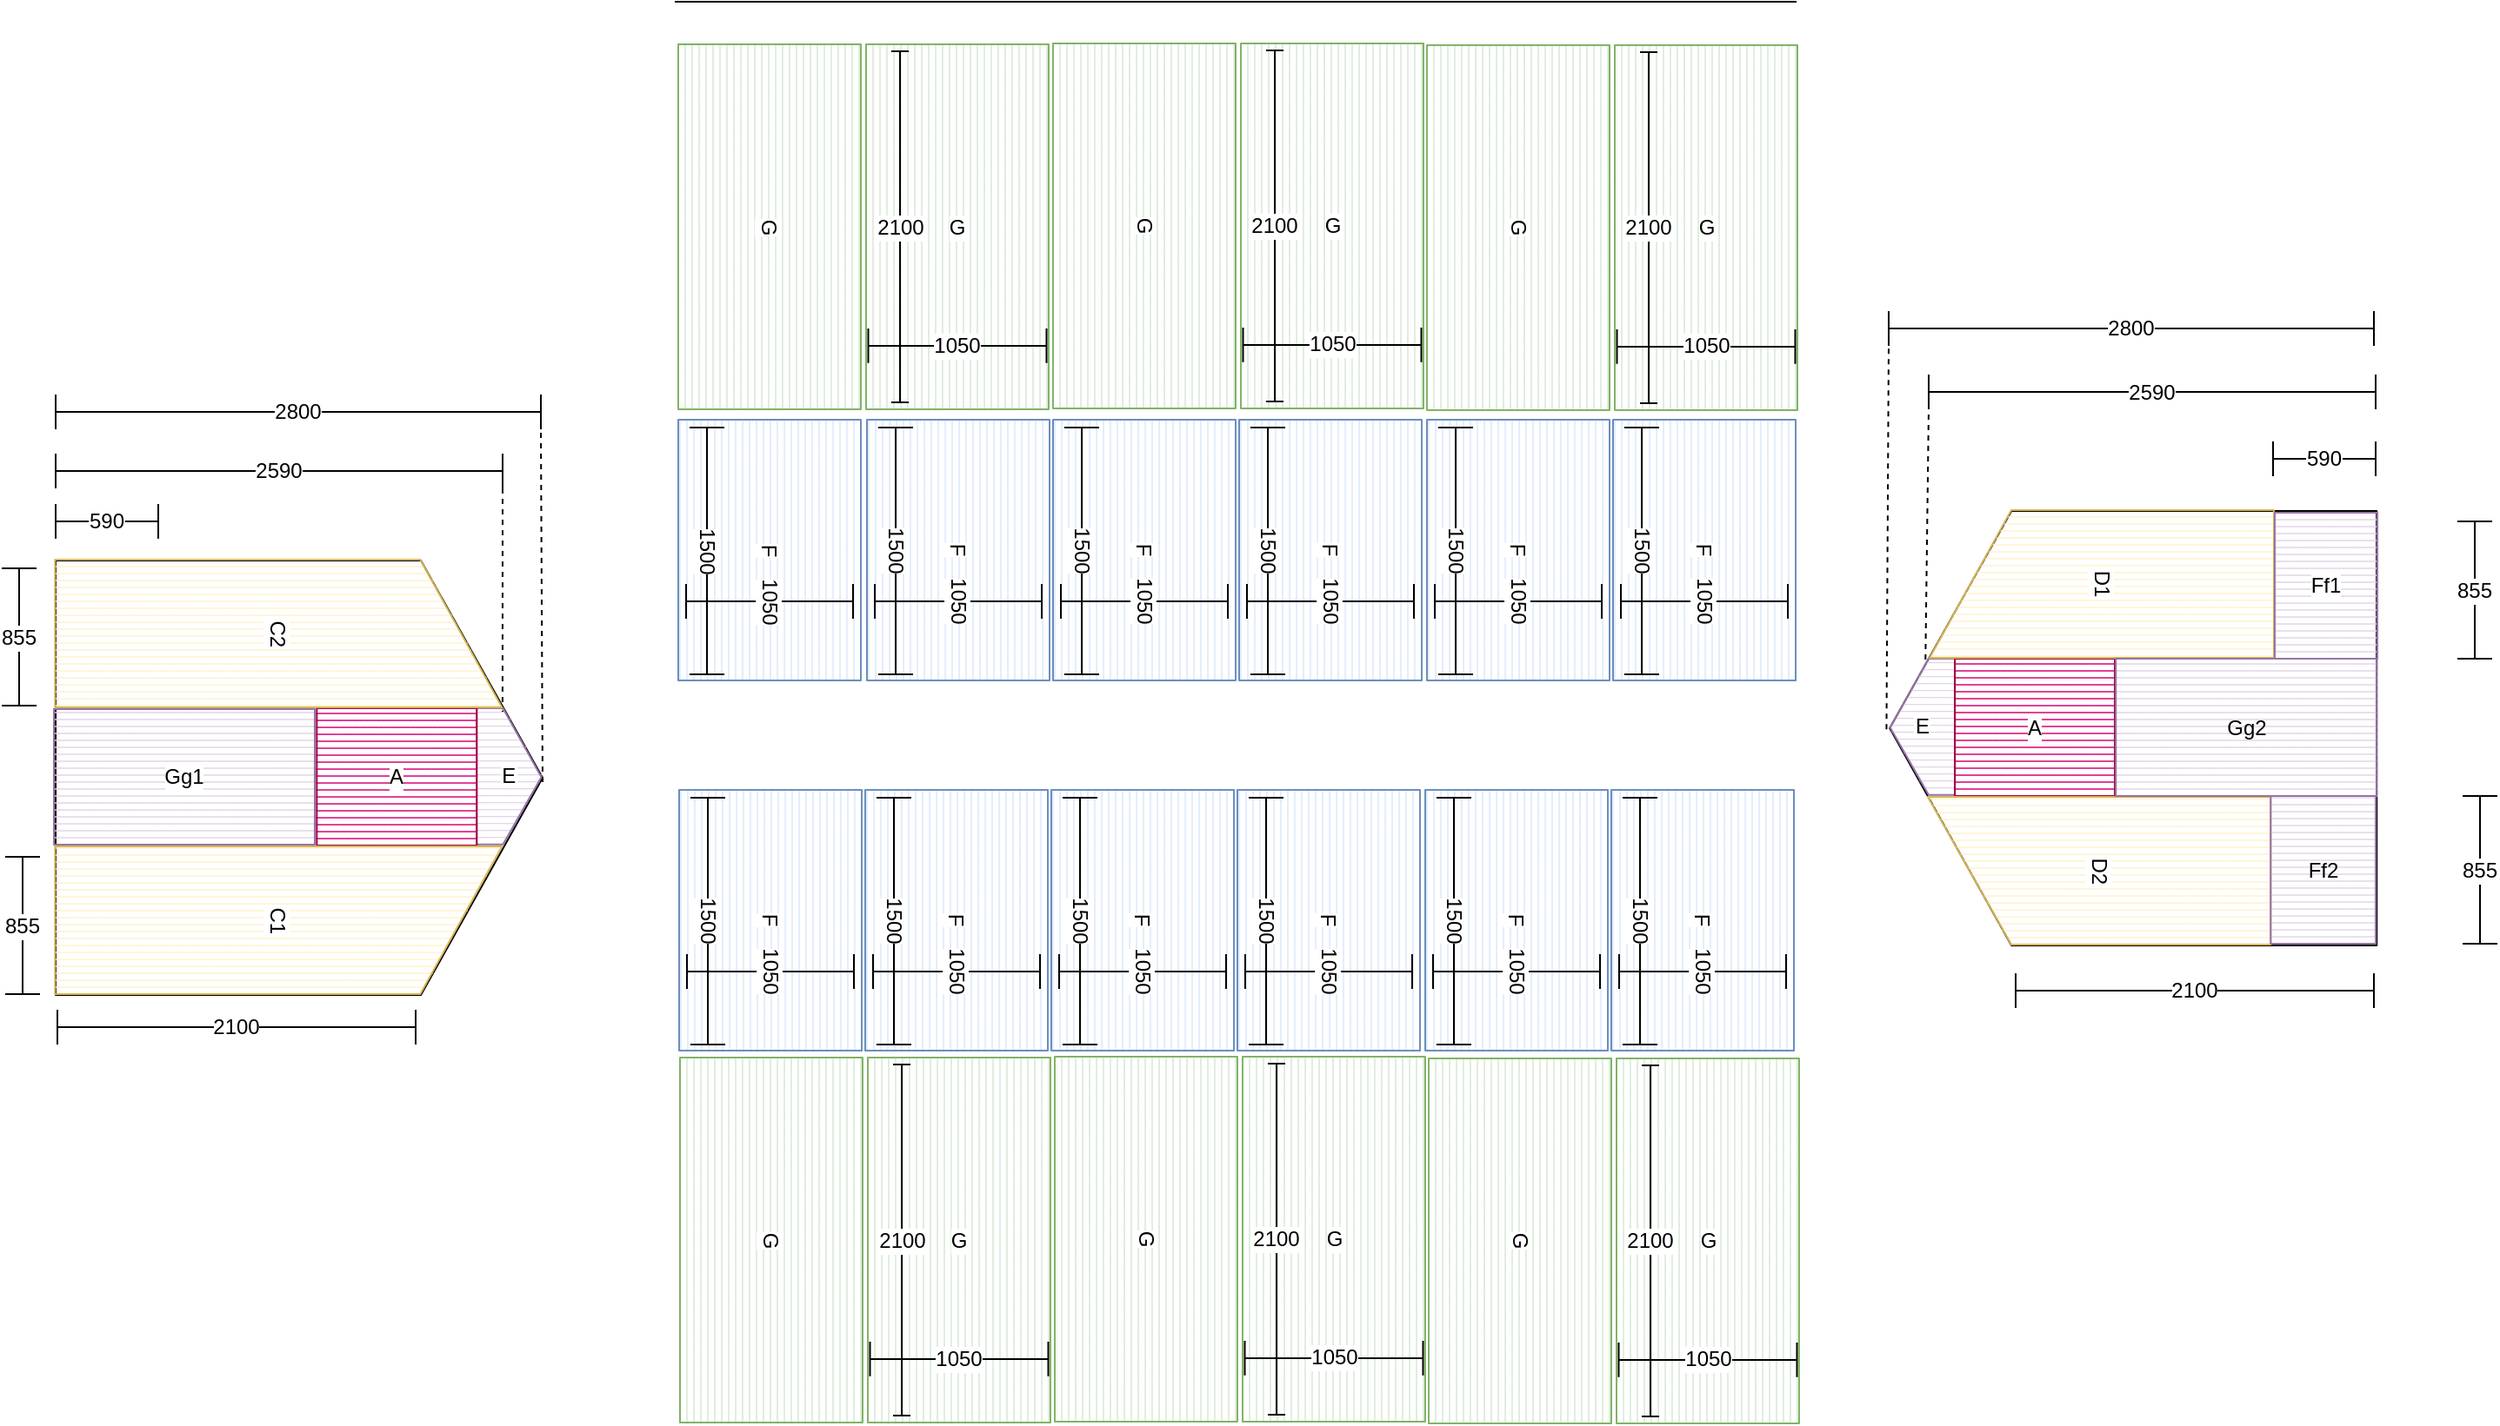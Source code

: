 <mxfile compressed="true" version="16.1.2" type="device" pages="2"><diagram id="A6nVWjoTpbSbqd3Qb7Ku" name="Раскладка"><mxGraphModel dx="2031" dy="1293" grid="1" gridSize="1" guides="1" tooltips="1" connect="1" arrows="1" fold="1" page="1" pageScale="1" pageWidth="1654" pageHeight="1169" math="0" shadow="0"><root><mxCell id="0"/><mxCell id="1" parent="0"/><mxCell id="7CXAvSpQrR08SgX2OZl7-6" value="" style="endArrow=none;html=1;rounded=0;labelBackgroundColor=default;" parent="1" edge="1"><mxGeometry width="50" height="50" relative="1" as="geometry"><mxPoint x="478" y="96" as="sourcePoint"/><mxPoint x="1123" y="96" as="targetPoint"/></mxGeometry></mxCell><mxCell id="9vQRB-Bwnsvri7iYE1vh-1" value="2800" style="shape=crossbar;whiteSpace=wrap;html=1;rounded=1;labelBackgroundColor=default;" parent="1" vertex="1"><mxGeometry x="122" y="322" width="279" height="20" as="geometry"/></mxCell><mxCell id="feKiykSFqSc97LR-Q6yt-1" value="" style="group;rotation=90;labelBackgroundColor=default;" connectable="0" vertex="1" parent="1"><mxGeometry x="457.5" y="359" width="150" height="105" as="geometry"/></mxCell><mxCell id="feKiykSFqSc97LR-Q6yt-2" value="F" style="rounded=0;whiteSpace=wrap;html=1;fillColor=#dae8fc;strokeColor=#6c8ebf;direction=south;sketch=1;jiggle=0;hachureAngle=0;rotation=90;labelBackgroundColor=default;" vertex="1" parent="feKiykSFqSc97LR-Q6yt-1"><mxGeometry width="150" height="105" as="geometry"/></mxCell><mxCell id="feKiykSFqSc97LR-Q6yt-3" value="1050" style="shape=crossbar;whiteSpace=wrap;html=1;rounded=1;direction=south;rotation=90;labelBackgroundColor=default;" vertex="1" parent="feKiykSFqSc97LR-Q6yt-1"><mxGeometry x="65" y="34" width="20" height="96" as="geometry"/></mxCell><mxCell id="feKiykSFqSc97LR-Q6yt-4" value="1500" style="shape=crossbar;whiteSpace=wrap;html=1;rounded=1;direction=west;rotation=90;labelBackgroundColor=default;" vertex="1" parent="feKiykSFqSc97LR-Q6yt-1"><mxGeometry x="-32" y="43" width="142" height="20" as="geometry"/></mxCell><mxCell id="feKiykSFqSc97LR-Q6yt-5" value="" style="group;rotation=90;labelBackgroundColor=default;" connectable="0" vertex="1" parent="1"><mxGeometry x="566" y="359" width="150" height="105" as="geometry"/></mxCell><mxCell id="feKiykSFqSc97LR-Q6yt-6" value="F" style="rounded=0;whiteSpace=wrap;html=1;fillColor=#dae8fc;strokeColor=#6c8ebf;direction=south;sketch=1;jiggle=0;hachureAngle=0;rotation=90;labelBackgroundColor=default;" vertex="1" parent="feKiykSFqSc97LR-Q6yt-5"><mxGeometry width="150" height="105" as="geometry"/></mxCell><mxCell id="feKiykSFqSc97LR-Q6yt-7" value="1050" style="shape=crossbar;whiteSpace=wrap;html=1;rounded=1;direction=south;rotation=90;labelBackgroundColor=default;" vertex="1" parent="feKiykSFqSc97LR-Q6yt-5"><mxGeometry x="65" y="34" width="20" height="96" as="geometry"/></mxCell><mxCell id="feKiykSFqSc97LR-Q6yt-8" value="1500" style="shape=crossbar;whiteSpace=wrap;html=1;rounded=1;direction=west;rotation=90;labelBackgroundColor=default;" vertex="1" parent="feKiykSFqSc97LR-Q6yt-5"><mxGeometry x="-32" y="43" width="142" height="20" as="geometry"/></mxCell><mxCell id="feKiykSFqSc97LR-Q6yt-9" value="" style="group;rotation=90;labelBackgroundColor=default;" connectable="0" vertex="1" parent="1"><mxGeometry x="673" y="359" width="150" height="105" as="geometry"/></mxCell><mxCell id="feKiykSFqSc97LR-Q6yt-10" value="F" style="rounded=0;whiteSpace=wrap;html=1;fillColor=#dae8fc;strokeColor=#6c8ebf;direction=south;sketch=1;jiggle=0;hachureAngle=0;rotation=90;labelBackgroundColor=default;" vertex="1" parent="feKiykSFqSc97LR-Q6yt-9"><mxGeometry width="150" height="105" as="geometry"/></mxCell><mxCell id="feKiykSFqSc97LR-Q6yt-11" value="1050" style="shape=crossbar;whiteSpace=wrap;html=1;rounded=1;direction=south;rotation=90;labelBackgroundColor=default;" vertex="1" parent="feKiykSFqSc97LR-Q6yt-9"><mxGeometry x="65" y="34" width="20" height="96" as="geometry"/></mxCell><mxCell id="feKiykSFqSc97LR-Q6yt-12" value="1500" style="shape=crossbar;whiteSpace=wrap;html=1;rounded=1;direction=west;rotation=90;labelBackgroundColor=default;" vertex="1" parent="feKiykSFqSc97LR-Q6yt-9"><mxGeometry x="-32" y="43" width="142" height="20" as="geometry"/></mxCell><mxCell id="feKiykSFqSc97LR-Q6yt-13" value="" style="group;rotation=90;labelBackgroundColor=default;" connectable="0" vertex="1" parent="1"><mxGeometry x="780" y="359" width="150" height="105" as="geometry"/></mxCell><mxCell id="feKiykSFqSc97LR-Q6yt-14" value="F" style="rounded=0;whiteSpace=wrap;html=1;fillColor=#dae8fc;strokeColor=#6c8ebf;direction=south;sketch=1;jiggle=0;hachureAngle=0;rotation=90;labelBackgroundColor=default;" vertex="1" parent="feKiykSFqSc97LR-Q6yt-13"><mxGeometry width="150" height="105" as="geometry"/></mxCell><mxCell id="feKiykSFqSc97LR-Q6yt-15" value="1050" style="shape=crossbar;whiteSpace=wrap;html=1;rounded=1;direction=south;rotation=90;labelBackgroundColor=default;" vertex="1" parent="feKiykSFqSc97LR-Q6yt-13"><mxGeometry x="65" y="34" width="20" height="96" as="geometry"/></mxCell><mxCell id="feKiykSFqSc97LR-Q6yt-16" value="1500" style="shape=crossbar;whiteSpace=wrap;html=1;rounded=1;direction=west;rotation=90;labelBackgroundColor=default;" vertex="1" parent="feKiykSFqSc97LR-Q6yt-13"><mxGeometry x="-32" y="43" width="142" height="20" as="geometry"/></mxCell><mxCell id="feKiykSFqSc97LR-Q6yt-17" value="" style="group;rotation=90;labelBackgroundColor=default;" connectable="0" vertex="1" parent="1"><mxGeometry x="888" y="359" width="150" height="105" as="geometry"/></mxCell><mxCell id="feKiykSFqSc97LR-Q6yt-18" value="F" style="rounded=0;whiteSpace=wrap;html=1;fillColor=#dae8fc;strokeColor=#6c8ebf;direction=south;sketch=1;jiggle=0;hachureAngle=0;rotation=90;labelBackgroundColor=default;" vertex="1" parent="feKiykSFqSc97LR-Q6yt-17"><mxGeometry width="150" height="105" as="geometry"/></mxCell><mxCell id="feKiykSFqSc97LR-Q6yt-19" value="1050" style="shape=crossbar;whiteSpace=wrap;html=1;rounded=1;direction=south;rotation=90;labelBackgroundColor=default;" vertex="1" parent="feKiykSFqSc97LR-Q6yt-17"><mxGeometry x="65" y="34" width="20" height="96" as="geometry"/></mxCell><mxCell id="feKiykSFqSc97LR-Q6yt-20" value="1500" style="shape=crossbar;whiteSpace=wrap;html=1;rounded=1;direction=west;rotation=90;labelBackgroundColor=default;" vertex="1" parent="feKiykSFqSc97LR-Q6yt-17"><mxGeometry x="-32" y="43" width="142" height="20" as="geometry"/></mxCell><mxCell id="feKiykSFqSc97LR-Q6yt-21" value="" style="group;rotation=90;labelBackgroundColor=default;" connectable="0" vertex="1" parent="1"><mxGeometry x="995" y="359" width="150" height="105" as="geometry"/></mxCell><mxCell id="feKiykSFqSc97LR-Q6yt-22" value="F" style="rounded=0;whiteSpace=wrap;html=1;fillColor=#dae8fc;strokeColor=#6c8ebf;direction=south;sketch=1;jiggle=0;hachureAngle=0;rotation=90;labelBackgroundColor=default;" vertex="1" parent="feKiykSFqSc97LR-Q6yt-21"><mxGeometry width="150" height="105" as="geometry"/></mxCell><mxCell id="feKiykSFqSc97LR-Q6yt-23" value="1050" style="shape=crossbar;whiteSpace=wrap;html=1;rounded=1;direction=south;rotation=90;labelBackgroundColor=default;" vertex="1" parent="feKiykSFqSc97LR-Q6yt-21"><mxGeometry x="65" y="34" width="20" height="96" as="geometry"/></mxCell><mxCell id="feKiykSFqSc97LR-Q6yt-24" value="1500" style="shape=crossbar;whiteSpace=wrap;html=1;rounded=1;direction=west;rotation=90;labelBackgroundColor=default;" vertex="1" parent="feKiykSFqSc97LR-Q6yt-21"><mxGeometry x="-32" y="43" width="142" height="20" as="geometry"/></mxCell><mxCell id="feKiykSFqSc97LR-Q6yt-25" value="" style="group;rotation=90;labelBackgroundColor=default;" connectable="0" vertex="1" parent="1"><mxGeometry x="458" y="572" width="150" height="105" as="geometry"/></mxCell><mxCell id="feKiykSFqSc97LR-Q6yt-26" value="F" style="rounded=0;whiteSpace=wrap;html=1;fillColor=#dae8fc;strokeColor=#6c8ebf;direction=south;sketch=1;jiggle=0;hachureAngle=0;rotation=90;labelBackgroundColor=default;" vertex="1" parent="feKiykSFqSc97LR-Q6yt-25"><mxGeometry width="150" height="105" as="geometry"/></mxCell><mxCell id="feKiykSFqSc97LR-Q6yt-27" value="1050" style="shape=crossbar;whiteSpace=wrap;html=1;rounded=1;direction=south;rotation=90;labelBackgroundColor=default;" vertex="1" parent="feKiykSFqSc97LR-Q6yt-25"><mxGeometry x="65" y="34" width="20" height="96" as="geometry"/></mxCell><mxCell id="feKiykSFqSc97LR-Q6yt-28" value="1500" style="shape=crossbar;whiteSpace=wrap;html=1;rounded=1;direction=west;rotation=90;labelBackgroundColor=default;" vertex="1" parent="feKiykSFqSc97LR-Q6yt-25"><mxGeometry x="-32" y="43" width="142" height="20" as="geometry"/></mxCell><mxCell id="feKiykSFqSc97LR-Q6yt-29" value="" style="group;rotation=90;labelBackgroundColor=default;" connectable="0" vertex="1" parent="1"><mxGeometry x="565" y="572" width="150" height="105" as="geometry"/></mxCell><mxCell id="feKiykSFqSc97LR-Q6yt-30" value="F" style="rounded=0;whiteSpace=wrap;html=1;fillColor=#dae8fc;strokeColor=#6c8ebf;direction=south;sketch=1;jiggle=0;hachureAngle=0;rotation=90;labelBackgroundColor=default;" vertex="1" parent="feKiykSFqSc97LR-Q6yt-29"><mxGeometry width="150" height="105" as="geometry"/></mxCell><mxCell id="feKiykSFqSc97LR-Q6yt-31" value="1050" style="shape=crossbar;whiteSpace=wrap;html=1;rounded=1;direction=south;rotation=90;labelBackgroundColor=default;" vertex="1" parent="feKiykSFqSc97LR-Q6yt-29"><mxGeometry x="65" y="34" width="20" height="96" as="geometry"/></mxCell><mxCell id="feKiykSFqSc97LR-Q6yt-32" value="1500" style="shape=crossbar;whiteSpace=wrap;html=1;rounded=1;direction=west;rotation=90;labelBackgroundColor=default;" vertex="1" parent="feKiykSFqSc97LR-Q6yt-29"><mxGeometry x="-32" y="43" width="142" height="20" as="geometry"/></mxCell><mxCell id="feKiykSFqSc97LR-Q6yt-33" value="" style="group;rotation=90;labelBackgroundColor=default;" connectable="0" vertex="1" parent="1"><mxGeometry x="672" y="572" width="150" height="105" as="geometry"/></mxCell><mxCell id="feKiykSFqSc97LR-Q6yt-34" value="F" style="rounded=0;whiteSpace=wrap;html=1;fillColor=#dae8fc;strokeColor=#6c8ebf;direction=south;sketch=1;jiggle=0;hachureAngle=0;rotation=90;labelBackgroundColor=default;" vertex="1" parent="feKiykSFqSc97LR-Q6yt-33"><mxGeometry width="150" height="105" as="geometry"/></mxCell><mxCell id="feKiykSFqSc97LR-Q6yt-35" value="1050" style="shape=crossbar;whiteSpace=wrap;html=1;rounded=1;direction=south;rotation=90;labelBackgroundColor=default;" vertex="1" parent="feKiykSFqSc97LR-Q6yt-33"><mxGeometry x="65" y="34" width="20" height="96" as="geometry"/></mxCell><mxCell id="feKiykSFqSc97LR-Q6yt-36" value="1500" style="shape=crossbar;whiteSpace=wrap;html=1;rounded=1;direction=west;rotation=90;labelBackgroundColor=default;" vertex="1" parent="feKiykSFqSc97LR-Q6yt-33"><mxGeometry x="-32" y="43" width="142" height="20" as="geometry"/></mxCell><mxCell id="feKiykSFqSc97LR-Q6yt-37" value="" style="group;rotation=90;labelBackgroundColor=default;" connectable="0" vertex="1" parent="1"><mxGeometry x="779" y="572" width="150" height="105" as="geometry"/></mxCell><mxCell id="feKiykSFqSc97LR-Q6yt-38" value="F" style="rounded=0;whiteSpace=wrap;html=1;fillColor=#dae8fc;strokeColor=#6c8ebf;direction=south;sketch=1;jiggle=0;hachureAngle=0;rotation=90;labelBackgroundColor=default;" vertex="1" parent="feKiykSFqSc97LR-Q6yt-37"><mxGeometry width="150" height="105" as="geometry"/></mxCell><mxCell id="feKiykSFqSc97LR-Q6yt-39" value="1050" style="shape=crossbar;whiteSpace=wrap;html=1;rounded=1;direction=south;rotation=90;labelBackgroundColor=default;" vertex="1" parent="feKiykSFqSc97LR-Q6yt-37"><mxGeometry x="65" y="34" width="20" height="96" as="geometry"/></mxCell><mxCell id="feKiykSFqSc97LR-Q6yt-40" value="1500" style="shape=crossbar;whiteSpace=wrap;html=1;rounded=1;direction=west;rotation=90;labelBackgroundColor=default;" vertex="1" parent="feKiykSFqSc97LR-Q6yt-37"><mxGeometry x="-32" y="43" width="142" height="20" as="geometry"/></mxCell><mxCell id="feKiykSFqSc97LR-Q6yt-41" value="" style="group;rotation=90;labelBackgroundColor=default;" connectable="0" vertex="1" parent="1"><mxGeometry x="887" y="572" width="150" height="105" as="geometry"/></mxCell><mxCell id="feKiykSFqSc97LR-Q6yt-42" value="F" style="rounded=0;whiteSpace=wrap;html=1;fillColor=#dae8fc;strokeColor=#6c8ebf;direction=south;sketch=1;jiggle=0;hachureAngle=0;rotation=90;labelBackgroundColor=default;" vertex="1" parent="feKiykSFqSc97LR-Q6yt-41"><mxGeometry width="150" height="105" as="geometry"/></mxCell><mxCell id="feKiykSFqSc97LR-Q6yt-43" value="1050" style="shape=crossbar;whiteSpace=wrap;html=1;rounded=1;direction=south;rotation=90;labelBackgroundColor=default;" vertex="1" parent="feKiykSFqSc97LR-Q6yt-41"><mxGeometry x="65" y="34" width="20" height="96" as="geometry"/></mxCell><mxCell id="feKiykSFqSc97LR-Q6yt-44" value="1500" style="shape=crossbar;whiteSpace=wrap;html=1;rounded=1;direction=west;rotation=90;labelBackgroundColor=default;" vertex="1" parent="feKiykSFqSc97LR-Q6yt-41"><mxGeometry x="-32" y="43" width="142" height="20" as="geometry"/></mxCell><mxCell id="feKiykSFqSc97LR-Q6yt-45" value="" style="group;rotation=90;labelBackgroundColor=default;" connectable="0" vertex="1" parent="1"><mxGeometry x="994" y="572" width="150" height="105" as="geometry"/></mxCell><mxCell id="feKiykSFqSc97LR-Q6yt-46" value="F" style="rounded=0;whiteSpace=wrap;html=1;fillColor=#dae8fc;strokeColor=#6c8ebf;direction=south;sketch=1;jiggle=0;hachureAngle=0;rotation=90;labelBackgroundColor=default;" vertex="1" parent="feKiykSFqSc97LR-Q6yt-45"><mxGeometry width="150" height="105" as="geometry"/></mxCell><mxCell id="feKiykSFqSc97LR-Q6yt-47" value="1050" style="shape=crossbar;whiteSpace=wrap;html=1;rounded=1;direction=south;rotation=90;labelBackgroundColor=default;" vertex="1" parent="feKiykSFqSc97LR-Q6yt-45"><mxGeometry x="65" y="34" width="20" height="96" as="geometry"/></mxCell><mxCell id="feKiykSFqSc97LR-Q6yt-48" value="1500" style="shape=crossbar;whiteSpace=wrap;html=1;rounded=1;direction=west;rotation=90;labelBackgroundColor=default;" vertex="1" parent="feKiykSFqSc97LR-Q6yt-45"><mxGeometry x="-32" y="43" width="142" height="20" as="geometry"/></mxCell><mxCell id="vAO5NOFlqQk6LtpmvzWn-1" value="G" style="rounded=0;whiteSpace=wrap;html=1;fillColor=#d5e8d4;strokeColor=#82b366;sketch=1;fillStyle=hachure;jiggle=0;hachureAngle=90;rotation=90;labelBackgroundColor=default;" vertex="1" parent="1"><mxGeometry x="427.5" y="173" width="210" height="105" as="geometry"/></mxCell><mxCell id="3sbjd93LwHlpl_AtmK0S-4" value="" style="group;labelBackgroundColor=default;" vertex="1" connectable="0" parent="1"><mxGeometry x="588" y="120.5" width="105" height="210" as="geometry"/></mxCell><mxCell id="3sbjd93LwHlpl_AtmK0S-1" value="G" style="rounded=0;whiteSpace=wrap;html=1;fillColor=#d5e8d4;strokeColor=#82b366;sketch=1;fillStyle=hachure;jiggle=0;hachureAngle=90;direction=south;labelBackgroundColor=default;" vertex="1" parent="3sbjd93LwHlpl_AtmK0S-4"><mxGeometry width="105" height="210" as="geometry"/></mxCell><mxCell id="3sbjd93LwHlpl_AtmK0S-2" value="1050" style="shape=crossbar;whiteSpace=wrap;html=1;rounded=1;direction=west;labelBackgroundColor=default;" vertex="1" parent="3sbjd93LwHlpl_AtmK0S-4"><mxGeometry x="1.251" y="163.497" width="102.5" height="19.905" as="geometry"/></mxCell><mxCell id="3sbjd93LwHlpl_AtmK0S-3" value="2100" style="shape=crossbar;whiteSpace=wrap;html=1;rounded=1;direction=south;labelBackgroundColor=default;" vertex="1" parent="3sbjd93LwHlpl_AtmK0S-4"><mxGeometry x="14.505" y="3.981" width="10" height="202.038" as="geometry"/></mxCell><mxCell id="3sbjd93LwHlpl_AtmK0S-5" value="G" style="rounded=0;whiteSpace=wrap;html=1;fillColor=#d5e8d4;strokeColor=#82b366;sketch=1;fillStyle=hachure;jiggle=0;hachureAngle=90;rotation=90;labelBackgroundColor=default;" vertex="1" parent="1"><mxGeometry x="643" y="172.5" width="210" height="105" as="geometry"/></mxCell><mxCell id="3sbjd93LwHlpl_AtmK0S-6" value="" style="group;labelBackgroundColor=default;" vertex="1" connectable="0" parent="1"><mxGeometry x="803.5" y="120" width="105" height="210" as="geometry"/></mxCell><mxCell id="3sbjd93LwHlpl_AtmK0S-7" value="G" style="rounded=0;whiteSpace=wrap;html=1;fillColor=#d5e8d4;strokeColor=#82b366;sketch=1;fillStyle=hachure;jiggle=0;hachureAngle=90;direction=south;labelBackgroundColor=default;" vertex="1" parent="3sbjd93LwHlpl_AtmK0S-6"><mxGeometry width="105" height="210" as="geometry"/></mxCell><mxCell id="3sbjd93LwHlpl_AtmK0S-8" value="1050" style="shape=crossbar;whiteSpace=wrap;html=1;rounded=1;direction=west;labelBackgroundColor=default;" vertex="1" parent="3sbjd93LwHlpl_AtmK0S-6"><mxGeometry x="1.251" y="163.497" width="102.5" height="19.905" as="geometry"/></mxCell><mxCell id="3sbjd93LwHlpl_AtmK0S-9" value="2100" style="shape=crossbar;whiteSpace=wrap;html=1;rounded=1;direction=south;labelBackgroundColor=default;" vertex="1" parent="3sbjd93LwHlpl_AtmK0S-6"><mxGeometry x="14.505" y="3.981" width="10" height="202.038" as="geometry"/></mxCell><mxCell id="3sbjd93LwHlpl_AtmK0S-10" value="G" style="rounded=0;whiteSpace=wrap;html=1;fillColor=#d5e8d4;strokeColor=#82b366;sketch=1;fillStyle=hachure;jiggle=0;hachureAngle=90;rotation=90;labelBackgroundColor=default;" vertex="1" parent="1"><mxGeometry x="858" y="173.5" width="210" height="105" as="geometry"/></mxCell><mxCell id="3sbjd93LwHlpl_AtmK0S-11" value="" style="group;labelBackgroundColor=default;" vertex="1" connectable="0" parent="1"><mxGeometry x="1018.5" y="121" width="105" height="210" as="geometry"/></mxCell><mxCell id="3sbjd93LwHlpl_AtmK0S-12" value="G" style="rounded=0;whiteSpace=wrap;html=1;fillColor=#d5e8d4;strokeColor=#82b366;sketch=1;fillStyle=hachure;jiggle=0;hachureAngle=90;direction=south;labelBackgroundColor=default;" vertex="1" parent="3sbjd93LwHlpl_AtmK0S-11"><mxGeometry width="105" height="210" as="geometry"/></mxCell><mxCell id="3sbjd93LwHlpl_AtmK0S-13" value="1050" style="shape=crossbar;whiteSpace=wrap;html=1;rounded=1;direction=west;labelBackgroundColor=default;" vertex="1" parent="3sbjd93LwHlpl_AtmK0S-11"><mxGeometry x="1.251" y="163.497" width="102.5" height="19.905" as="geometry"/></mxCell><mxCell id="3sbjd93LwHlpl_AtmK0S-14" value="2100" style="shape=crossbar;whiteSpace=wrap;html=1;rounded=1;direction=south;labelBackgroundColor=default;" vertex="1" parent="3sbjd93LwHlpl_AtmK0S-11"><mxGeometry x="14.505" y="3.981" width="10" height="202.038" as="geometry"/></mxCell><mxCell id="3sbjd93LwHlpl_AtmK0S-15" value="G" style="rounded=0;whiteSpace=wrap;html=1;fillColor=#d5e8d4;strokeColor=#82b366;sketch=1;fillStyle=hachure;jiggle=0;hachureAngle=90;rotation=90;labelBackgroundColor=default;" vertex="1" parent="1"><mxGeometry x="428.5" y="756" width="210" height="105" as="geometry"/></mxCell><mxCell id="3sbjd93LwHlpl_AtmK0S-16" value="" style="group;labelBackgroundColor=default;" vertex="1" connectable="0" parent="1"><mxGeometry x="589" y="703.5" width="105" height="210" as="geometry"/></mxCell><mxCell id="3sbjd93LwHlpl_AtmK0S-17" value="G" style="rounded=0;whiteSpace=wrap;html=1;fillColor=#d5e8d4;strokeColor=#82b366;sketch=1;fillStyle=hachure;jiggle=0;hachureAngle=90;direction=south;labelBackgroundColor=default;" vertex="1" parent="3sbjd93LwHlpl_AtmK0S-16"><mxGeometry width="105" height="210" as="geometry"/></mxCell><mxCell id="3sbjd93LwHlpl_AtmK0S-18" value="1050" style="shape=crossbar;whiteSpace=wrap;html=1;rounded=1;direction=west;labelBackgroundColor=default;" vertex="1" parent="3sbjd93LwHlpl_AtmK0S-16"><mxGeometry x="1.251" y="163.497" width="102.5" height="19.905" as="geometry"/></mxCell><mxCell id="3sbjd93LwHlpl_AtmK0S-19" value="2100" style="shape=crossbar;whiteSpace=wrap;html=1;rounded=1;direction=south;labelBackgroundColor=default;" vertex="1" parent="3sbjd93LwHlpl_AtmK0S-16"><mxGeometry x="14.505" y="3.981" width="10" height="202.038" as="geometry"/></mxCell><mxCell id="3sbjd93LwHlpl_AtmK0S-20" value="G" style="rounded=0;whiteSpace=wrap;html=1;fillColor=#d5e8d4;strokeColor=#82b366;sketch=1;fillStyle=hachure;jiggle=0;hachureAngle=90;rotation=90;labelBackgroundColor=default;" vertex="1" parent="1"><mxGeometry x="644" y="755.5" width="210" height="105" as="geometry"/></mxCell><mxCell id="3sbjd93LwHlpl_AtmK0S-21" value="" style="group;labelBackgroundColor=default;" vertex="1" connectable="0" parent="1"><mxGeometry x="804.5" y="703" width="105" height="210" as="geometry"/></mxCell><mxCell id="3sbjd93LwHlpl_AtmK0S-22" value="G" style="rounded=0;whiteSpace=wrap;html=1;fillColor=#d5e8d4;strokeColor=#82b366;sketch=1;fillStyle=hachure;jiggle=0;hachureAngle=90;direction=south;labelBackgroundColor=default;" vertex="1" parent="3sbjd93LwHlpl_AtmK0S-21"><mxGeometry width="105" height="210" as="geometry"/></mxCell><mxCell id="3sbjd93LwHlpl_AtmK0S-23" value="1050" style="shape=crossbar;whiteSpace=wrap;html=1;rounded=1;direction=west;labelBackgroundColor=default;" vertex="1" parent="3sbjd93LwHlpl_AtmK0S-21"><mxGeometry x="1.251" y="163.497" width="102.5" height="19.905" as="geometry"/></mxCell><mxCell id="3sbjd93LwHlpl_AtmK0S-24" value="2100" style="shape=crossbar;whiteSpace=wrap;html=1;rounded=1;direction=south;labelBackgroundColor=default;" vertex="1" parent="3sbjd93LwHlpl_AtmK0S-21"><mxGeometry x="14.505" y="3.981" width="10" height="202.038" as="geometry"/></mxCell><mxCell id="3sbjd93LwHlpl_AtmK0S-25" value="G" style="rounded=0;whiteSpace=wrap;html=1;fillColor=#d5e8d4;strokeColor=#82b366;sketch=1;fillStyle=hachure;jiggle=0;hachureAngle=90;rotation=90;labelBackgroundColor=default;" vertex="1" parent="1"><mxGeometry x="859" y="756.5" width="210" height="105" as="geometry"/></mxCell><mxCell id="3sbjd93LwHlpl_AtmK0S-26" value="" style="group;labelBackgroundColor=default;" vertex="1" connectable="0" parent="1"><mxGeometry x="1019.5" y="704" width="105" height="210" as="geometry"/></mxCell><mxCell id="3sbjd93LwHlpl_AtmK0S-27" value="G" style="rounded=0;whiteSpace=wrap;html=1;fillColor=#d5e8d4;strokeColor=#82b366;sketch=1;fillStyle=hachure;jiggle=0;hachureAngle=90;direction=south;labelBackgroundColor=default;" vertex="1" parent="3sbjd93LwHlpl_AtmK0S-26"><mxGeometry width="105" height="210" as="geometry"/></mxCell><mxCell id="3sbjd93LwHlpl_AtmK0S-28" value="1050" style="shape=crossbar;whiteSpace=wrap;html=1;rounded=1;direction=west;labelBackgroundColor=default;" vertex="1" parent="3sbjd93LwHlpl_AtmK0S-26"><mxGeometry x="1.251" y="163.497" width="102.5" height="19.905" as="geometry"/></mxCell><mxCell id="3sbjd93LwHlpl_AtmK0S-29" value="2100" style="shape=crossbar;whiteSpace=wrap;html=1;rounded=1;direction=south;labelBackgroundColor=default;" vertex="1" parent="3sbjd93LwHlpl_AtmK0S-26"><mxGeometry x="14.505" y="3.981" width="10" height="202.038" as="geometry"/></mxCell><mxCell id="D-hI3V8zj0lMCJO-8tBp-7" value="590" style="shape=crossbar;whiteSpace=wrap;html=1;rounded=1;labelBackgroundColor=default;" vertex="1" parent="1"><mxGeometry x="122" y="385" width="59" height="20" as="geometry"/></mxCell><mxCell id="C9sWHyGNqN2zjxig-rmO-5" value="2590" style="shape=crossbar;whiteSpace=wrap;html=1;rounded=1;labelBackgroundColor=default;" parent="1" vertex="1"><mxGeometry x="122" y="356" width="257" height="20" as="geometry"/></mxCell><mxCell id="C9sWHyGNqN2zjxig-rmO-6" value="855" style="shape=crossbar;whiteSpace=wrap;html=1;rounded=1;direction=south;labelBackgroundColor=default;" parent="1" vertex="1"><mxGeometry x="91" y="422" width="20" height="79" as="geometry"/></mxCell><mxCell id="C9sWHyGNqN2zjxig-rmO-7" value="855" style="shape=crossbar;whiteSpace=wrap;html=1;rounded=1;direction=south;labelBackgroundColor=default;" parent="1" vertex="1"><mxGeometry x="93" y="588" width="20" height="79" as="geometry"/></mxCell><mxCell id="D-hI3V8zj0lMCJO-8tBp-12" value="" style="endArrow=none;dashed=1;html=1;rounded=0;entryX=1;entryY=1;entryDx=0;entryDy=0;entryPerimeter=0;exitX=1;exitY=0;exitDx=0;exitDy=0;" edge="1" parent="1" target="C9sWHyGNqN2zjxig-rmO-5"><mxGeometry width="50" height="50" relative="1" as="geometry"><mxPoint x="378.965" y="505.005" as="sourcePoint"/><mxPoint x="359" y="407" as="targetPoint"/></mxGeometry></mxCell><mxCell id="D-hI3V8zj0lMCJO-8tBp-13" value="" style="endArrow=none;dashed=1;html=1;rounded=0;entryX=1;entryY=1;entryDx=0;entryDy=0;entryPerimeter=0;exitX=1;exitY=0.5;exitDx=0;exitDy=0;" edge="1" parent="1" target="9vQRB-Bwnsvri7iYE1vh-1"><mxGeometry width="50" height="50" relative="1" as="geometry"><mxPoint x="402" y="545" as="sourcePoint"/><mxPoint x="474" y="369" as="targetPoint"/></mxGeometry></mxCell><mxCell id="KRfv0jBEA6DKEDpFlF_K-1" value="" style="verticalLabelPosition=bottom;verticalAlign=top;html=1;shape=mxgraph.basic.polygon;polyCoords=[[0,0],[0.75,0],[0.75,0],[1,0.5],[0.75,1],[0,1],[0,0.75],[0,0]];polyline=0;labelBackgroundColor=default;sketch=1;hachureGap=-1;hachureAngle=90;jiggle=0;fillStyle=hachure;curveFitting=0.95;" vertex="1" parent="1"><mxGeometry x="122" y="417.52" width="280" height="250" as="geometry"/></mxCell><mxCell id="KRfv0jBEA6DKEDpFlF_K-2" value="E" style="verticalLabelPosition=bottom;verticalAlign=top;shape=mxgraph.basic.polygon;polyCoords=[[0.75,0],[0.75,0],[0.75,0],[0.77,0],[0.77,0.89],[0.55,0.89],[0.23,0.45],[0.55,0]];polyline=0;labelBackgroundColor=default;sketch=1;hachureGap=-1;hachureAngle=90;jiggle=0;fillStyle=hachure;curveFitting=0.95;flipV=0;flipH=1;fillColor=#e1d5e7;strokeColor=#9673a6;spacing=-61;" vertex="1" parent="1"><mxGeometry x="348.16" y="502.52" width="69" height="88" as="geometry"/></mxCell><mxCell id="KRfv0jBEA6DKEDpFlF_K-3" value="&lt;font color=&quot;#000000&quot;&gt;A&lt;/font&gt;" style="rounded=0;whiteSpace=wrap;html=1;sketch=1;hachureGap=-1;hachureAngle=90;jiggle=0;fillStyle=hachure;curveFitting=0.95;fillColor=#d80073;fontColor=#ffffff;strokeColor=#A50040;labelBackgroundColor=default;" vertex="1" parent="1"><mxGeometry x="272.16" y="502.52" width="92" height="79" as="geometry"/></mxCell><mxCell id="KRfv0jBEA6DKEDpFlF_K-4" value="C2" style="shape=manualInput;whiteSpace=wrap;html=1;size=47;rotation=90;direction=east;flipV=0;flipH=0;fillColor=#fff2cc;strokeColor=#d6b656;sketch=1;fillStyle=hachure;jiggle=0;hachureAngle=0;labelBackgroundColor=default;" vertex="1" parent="1"><mxGeometry x="207.64" y="331" width="85" height="257" as="geometry"/></mxCell><mxCell id="KRfv0jBEA6DKEDpFlF_K-5" value="C1" style="shape=manualInput;whiteSpace=wrap;html=1;size=47;rotation=90;direction=east;flipV=0;flipH=1;fillColor=#fff2cc;strokeColor=#d6b656;sketch=1;fillStyle=hachure;jiggle=0;hachureAngle=0;labelBackgroundColor=default;" vertex="1" parent="1"><mxGeometry x="207.64" y="496.01" width="85" height="257" as="geometry"/></mxCell><mxCell id="KRfv0jBEA6DKEDpFlF_K-6" value="" style="verticalLabelPosition=bottom;verticalAlign=top;html=1;shape=mxgraph.basic.polygon;polyCoords=[[0,0],[0.75,0],[0.75,0],[1,0.5],[0.75,1],[0,1],[0,0.75],[0,0]];polyline=0;labelBackgroundColor=default;sketch=1;hachureGap=-1;hachureAngle=90;jiggle=0;fillStyle=hachure;curveFitting=0.95;flipH=1;" vertex="1" parent="1"><mxGeometry x="1176.6" y="389.01" width="280" height="250" as="geometry"/></mxCell><mxCell id="KRfv0jBEA6DKEDpFlF_K-7" value="E" style="verticalLabelPosition=bottom;verticalAlign=top;shape=mxgraph.basic.polygon;polyCoords=[[0.75,0],[0.75,0],[0.75,0],[0.77,0],[0.77,0.89],[0.55,0.89],[0.23,0.45],[0.55,0]];polyline=0;labelBackgroundColor=default;sketch=1;hachureGap=-1;hachureAngle=90;jiggle=0;fillStyle=hachure;curveFitting=0.95;flipV=0;flipH=0;fillColor=#e1d5e7;strokeColor=#9673a6;spacing=-61;" vertex="1" parent="1"><mxGeometry x="1161" y="474.01" width="69" height="88" as="geometry"/></mxCell><mxCell id="KRfv0jBEA6DKEDpFlF_K-8" value="A" style="rounded=0;whiteSpace=wrap;html=1;sketch=1;hachureGap=-1;hachureAngle=90;jiggle=0;fillStyle=hachure;curveFitting=0.95;fillColor=#d80073;fontColor=#000000;strokeColor=#A50040;labelBackgroundColor=default;" vertex="1" parent="1"><mxGeometry x="1214.0" y="474.01" width="92" height="79" as="geometry"/></mxCell><mxCell id="KRfv0jBEA6DKEDpFlF_K-9" value="D1" style="shape=manualInput;whiteSpace=wrap;html=1;size=47;rotation=90;direction=east;flipV=1;flipH=0;fillColor=#fff2cc;strokeColor=#d6b656;sketch=1;fillStyle=hachure;jiggle=0;hachureAngle=0;labelBackgroundColor=default;" vertex="1" parent="1"><mxGeometry x="1256.0" y="332" width="85" height="197.97" as="geometry"/></mxCell><mxCell id="KRfv0jBEA6DKEDpFlF_K-10" value="D2" style="shape=manualInput;whiteSpace=wrap;html=1;size=48;rotation=90;direction=east;flipV=1;flipH=1;fillColor=#fff2cc;strokeColor=#d6b656;sketch=1;fillStyle=hachure;jiggle=0;hachureAngle=0;labelBackgroundColor=default;" vertex="1" parent="1"><mxGeometry x="1254.61" y="497.37" width="85" height="197.26" as="geometry"/></mxCell><mxCell id="KRfv0jBEA6DKEDpFlF_K-11" value="Gg1" style="rounded=0;whiteSpace=wrap;html=1;sketch=1;hachureGap=-1;hachureAngle=90;jiggle=0;fillStyle=hachure;curveFitting=0.95;fillColor=#e1d5e7;strokeColor=#9673a6;labelBackgroundColor=default;" vertex="1" parent="1"><mxGeometry x="121" y="503" width="150" height="78" as="geometry"/></mxCell><mxCell id="KRfv0jBEA6DKEDpFlF_K-12" value="" style="group;labelBackgroundColor=default;" vertex="1" connectable="0" parent="1"><mxGeometry x="1306.6" y="474.01" width="150" height="78.99" as="geometry"/></mxCell><mxCell id="KRfv0jBEA6DKEDpFlF_K-13" value="Gg2" style="rounded=0;whiteSpace=wrap;html=1;sketch=1;hachureGap=-1;hachureAngle=90;jiggle=0;fillStyle=hachure;curveFitting=0.95;fillColor=#e1d5e7;strokeColor=#9673a6;" vertex="1" parent="KRfv0jBEA6DKEDpFlF_K-12"><mxGeometry width="150" height="78.99" as="geometry"/></mxCell><mxCell id="KRfv0jBEA6DKEDpFlF_K-16" value="Ff1" style="rounded=0;whiteSpace=wrap;html=1;sketch=1;hachureGap=-1;hachureAngle=90;jiggle=0;fillStyle=hachure;curveFitting=0.95;fillColor=#e1d5e7;strokeColor=#9673a6;labelBackgroundColor=default;" vertex="1" parent="1"><mxGeometry x="1398" y="390" width="59" height="84.01" as="geometry"/></mxCell><mxCell id="KRfv0jBEA6DKEDpFlF_K-17" value="" style="group;labelBackgroundColor=default;" vertex="1" connectable="0" parent="1"><mxGeometry x="1395.61" y="553.01" width="60.39" height="84.99" as="geometry"/></mxCell><mxCell id="KRfv0jBEA6DKEDpFlF_K-18" value="Ff2" style="rounded=0;whiteSpace=wrap;html=1;sketch=1;hachureGap=-1;hachureAngle=90;jiggle=0;fillStyle=hachure;curveFitting=0.95;fillColor=#e1d5e7;strokeColor=#9673a6;" vertex="1" parent="KRfv0jBEA6DKEDpFlF_K-17"><mxGeometry width="60.39" height="84.99" as="geometry"/></mxCell><mxCell id="hWYk3Qyo2peNd4IgYuq5-1" value="2100" style="shape=crossbar;whiteSpace=wrap;html=1;rounded=1;labelBackgroundColor=default;" parent="1" vertex="1"><mxGeometry x="123" y="676" width="206" height="20" as="geometry"/></mxCell><mxCell id="KRfv0jBEA6DKEDpFlF_K-21" value="855" style="shape=crossbar;whiteSpace=wrap;html=1;rounded=1;direction=south;labelBackgroundColor=default;" vertex="1" parent="1"><mxGeometry x="1503" y="395.01" width="20" height="79" as="geometry"/></mxCell><mxCell id="KRfv0jBEA6DKEDpFlF_K-22" value="855" style="shape=crossbar;whiteSpace=wrap;html=1;rounded=1;direction=south;labelBackgroundColor=default;" vertex="1" parent="1"><mxGeometry x="1506" y="553.01" width="20" height="84.99" as="geometry"/></mxCell><mxCell id="KRfv0jBEA6DKEDpFlF_K-23" value="2100" style="shape=crossbar;whiteSpace=wrap;html=1;rounded=1;labelBackgroundColor=default;" vertex="1" parent="1"><mxGeometry x="1249" y="655" width="206" height="20" as="geometry"/></mxCell><mxCell id="KRfv0jBEA6DKEDpFlF_K-24" value="2800" style="shape=crossbar;whiteSpace=wrap;html=1;rounded=1;labelBackgroundColor=default;" vertex="1" parent="1"><mxGeometry x="1176" y="274" width="279" height="20" as="geometry"/></mxCell><mxCell id="KRfv0jBEA6DKEDpFlF_K-27" value="" style="endArrow=none;dashed=1;html=1;rounded=0;exitX=0.199;exitY=0.462;exitDx=0;exitDy=0;entryX=0;entryY=1;entryDx=0;entryDy=0;entryPerimeter=0;exitPerimeter=0;" edge="1" target="KRfv0jBEA6DKEDpFlF_K-24" parent="1" source="KRfv0jBEA6DKEDpFlF_K-7"><mxGeometry width="50" height="50" relative="1" as="geometry"><mxPoint x="1457" y="520" as="sourcePoint"/><mxPoint x="1261" y="300" as="targetPoint"/></mxGeometry></mxCell><mxCell id="KRfv0jBEA6DKEDpFlF_K-25" value="590" style="shape=crossbar;whiteSpace=wrap;html=1;rounded=1;labelBackgroundColor=default;" vertex="1" parent="1"><mxGeometry x="1397.0" y="349.01" width="59" height="20" as="geometry"/></mxCell><mxCell id="KRfv0jBEA6DKEDpFlF_K-32" value="2590" style="shape=crossbar;whiteSpace=wrap;html=1;rounded=1;labelBackgroundColor=default;" vertex="1" parent="1"><mxGeometry x="1199" y="310.5" width="257" height="20" as="geometry"/></mxCell><mxCell id="KRfv0jBEA6DKEDpFlF_K-33" value="" style="endArrow=none;dashed=1;html=1;rounded=0;entryX=0;entryY=1;entryDx=0;entryDy=0;entryPerimeter=0;exitX=1.012;exitY=-0.012;exitDx=0;exitDy=0;exitPerimeter=0;" edge="1" parent="1" target="KRfv0jBEA6DKEDpFlF_K-32" source="KRfv0jBEA6DKEDpFlF_K-9"><mxGeometry width="50" height="50" relative="1" as="geometry"><mxPoint x="1432.965" y="459.005" as="sourcePoint"/><mxPoint x="1413" y="361" as="targetPoint"/></mxGeometry></mxCell></root></mxGraphModel></diagram><diagram id="Idadm_kEWBKkpF7jVKOd" name="Раскрой листов"><mxGraphModel dx="2844" dy="1810" grid="0" gridSize="10" guides="1" tooltips="1" connect="1" arrows="1" fold="1" page="1" pageScale="1" pageWidth="1169" pageHeight="827" math="0" shadow="0"><root><mxCell id="_dgI6bDOOsJyZUTZRPnr-0"/><mxCell id="_dgI6bDOOsJyZUTZRPnr-1" parent="_dgI6bDOOsJyZUTZRPnr-0"/><mxCell id="_dgI6bDOOsJyZUTZRPnr-2" value="" style="rounded=0;whiteSpace=wrap;html=1;" parent="_dgI6bDOOsJyZUTZRPnr-1" vertex="1"><mxGeometry x="18" y="16" width="1200" height="210" as="geometry"/></mxCell><mxCell id="Klsfso0c5PPGPqUwW6yZ-4" value="" style="rounded=0;whiteSpace=wrap;html=1;" parent="_dgI6bDOOsJyZUTZRPnr-1" vertex="1"><mxGeometry x="17" y="298" width="1200" height="210" as="geometry"/></mxCell><mxCell id="OF2HvJxa_rSOjCiys1CE-8" value="12000" style="shape=crossbar;whiteSpace=wrap;html=1;rounded=1;labelBackgroundColor=default;" parent="_dgI6bDOOsJyZUTZRPnr-1" vertex="1"><mxGeometry x="17" y="268" width="1200" height="20" as="geometry"/></mxCell><mxCell id="Klsfso0c5PPGPqUwW6yZ-3" value="900" style="shape=crossbar;whiteSpace=wrap;html=1;rounded=1;labelBackgroundColor=default;" parent="_dgI6bDOOsJyZUTZRPnr-1" vertex="1"><mxGeometry x="1129" y="228" width="88" height="20" as="geometry"/></mxCell><mxCell id="zy6wcXvOJQ0hyIpbyc-G-1" value="1500" style="shape=crossbar;whiteSpace=wrap;html=1;rounded=1;labelBackgroundColor=default;" parent="_dgI6bDOOsJyZUTZRPnr-1" vertex="1"><mxGeometry x="1067" y="512" width="148" height="20" as="geometry"/></mxCell><mxCell id="FCjKGbZjem_aREI_8YrK-0" value="" style="group" connectable="0" vertex="1" parent="_dgI6bDOOsJyZUTZRPnr-1"><mxGeometry x="18" y="121" width="150" height="105" as="geometry"/></mxCell><mxCell id="c4pZ3-qcAMa3DRKlLxN0-6" value="F" style="rounded=0;whiteSpace=wrap;html=1;fillColor=#dae8fc;strokeColor=#6c8ebf;direction=south;sketch=1;jiggle=0;hachureAngle=0;" parent="FCjKGbZjem_aREI_8YrK-0" vertex="1"><mxGeometry width="150" height="105" as="geometry"/></mxCell><mxCell id="Klsfso0c5PPGPqUwW6yZ-0" value="1050" style="shape=crossbar;whiteSpace=wrap;html=1;rounded=1;direction=south;labelBackgroundColor=default;" parent="FCjKGbZjem_aREI_8YrK-0" vertex="1"><mxGeometry x="94" y="4.5" width="20" height="96" as="geometry"/></mxCell><mxCell id="Klsfso0c5PPGPqUwW6yZ-1" value="1500" style="shape=crossbar;whiteSpace=wrap;html=1;rounded=1;direction=west;labelBackgroundColor=default;" parent="FCjKGbZjem_aREI_8YrK-0" vertex="1"><mxGeometry x="4" y="78.5" width="142" height="20" as="geometry"/></mxCell><mxCell id="FCjKGbZjem_aREI_8YrK-6" value="F" style="rounded=0;whiteSpace=wrap;html=1;fillColor=#dae8fc;strokeColor=#6c8ebf;direction=south;sketch=1;jiggle=0;hachureAngle=0;" vertex="1" parent="_dgI6bDOOsJyZUTZRPnr-1"><mxGeometry x="18" y="16" width="150" height="105" as="geometry"/></mxCell><mxCell id="FCjKGbZjem_aREI_8YrK-7" value="" style="group" connectable="0" vertex="1" parent="_dgI6bDOOsJyZUTZRPnr-1"><mxGeometry x="168" y="121" width="150" height="105" as="geometry"/></mxCell><mxCell id="FCjKGbZjem_aREI_8YrK-8" value="F" style="rounded=0;whiteSpace=wrap;html=1;fillColor=#dae8fc;strokeColor=#6c8ebf;direction=south;sketch=1;jiggle=0;hachureAngle=0;" vertex="1" parent="FCjKGbZjem_aREI_8YrK-7"><mxGeometry width="150" height="105" as="geometry"/></mxCell><mxCell id="FCjKGbZjem_aREI_8YrK-9" value="1050" style="shape=crossbar;whiteSpace=wrap;html=1;rounded=1;direction=south;labelBackgroundColor=default;" vertex="1" parent="FCjKGbZjem_aREI_8YrK-7"><mxGeometry x="94" y="4.5" width="20" height="96" as="geometry"/></mxCell><mxCell id="FCjKGbZjem_aREI_8YrK-10" value="1500" style="shape=crossbar;whiteSpace=wrap;html=1;rounded=1;direction=west;" vertex="1" parent="FCjKGbZjem_aREI_8YrK-7"><mxGeometry x="4" y="78.5" width="142" height="20" as="geometry"/></mxCell><mxCell id="FCjKGbZjem_aREI_8YrK-11" value="F" style="rounded=0;whiteSpace=wrap;html=1;fillColor=#dae8fc;strokeColor=#6c8ebf;direction=south;sketch=1;jiggle=0;hachureAngle=0;" vertex="1" parent="_dgI6bDOOsJyZUTZRPnr-1"><mxGeometry x="168" y="16" width="150" height="105" as="geometry"/></mxCell><mxCell id="FCjKGbZjem_aREI_8YrK-12" value="" style="group" connectable="0" vertex="1" parent="_dgI6bDOOsJyZUTZRPnr-1"><mxGeometry x="318" y="121" width="150" height="105" as="geometry"/></mxCell><mxCell id="FCjKGbZjem_aREI_8YrK-13" value="F" style="rounded=0;whiteSpace=wrap;html=1;fillColor=#dae8fc;strokeColor=#6c8ebf;direction=south;sketch=1;jiggle=0;hachureAngle=0;" vertex="1" parent="FCjKGbZjem_aREI_8YrK-12"><mxGeometry width="150" height="105" as="geometry"/></mxCell><mxCell id="FCjKGbZjem_aREI_8YrK-14" value="1050" style="shape=crossbar;whiteSpace=wrap;html=1;rounded=1;direction=south;labelBackgroundColor=default;" vertex="1" parent="FCjKGbZjem_aREI_8YrK-12"><mxGeometry x="94" y="4.5" width="20" height="96" as="geometry"/></mxCell><mxCell id="FCjKGbZjem_aREI_8YrK-15" value="1500" style="shape=crossbar;whiteSpace=wrap;html=1;rounded=1;direction=west;labelBackgroundColor=default;" vertex="1" parent="FCjKGbZjem_aREI_8YrK-12"><mxGeometry x="4" y="78.5" width="142" height="20" as="geometry"/></mxCell><mxCell id="FCjKGbZjem_aREI_8YrK-16" value="F" style="rounded=0;whiteSpace=wrap;html=1;fillColor=#dae8fc;strokeColor=#6c8ebf;direction=south;sketch=1;jiggle=0;hachureAngle=0;" vertex="1" parent="_dgI6bDOOsJyZUTZRPnr-1"><mxGeometry x="318" y="16" width="150" height="105" as="geometry"/></mxCell><mxCell id="FCjKGbZjem_aREI_8YrK-17" value="" style="group" connectable="0" vertex="1" parent="_dgI6bDOOsJyZUTZRPnr-1"><mxGeometry x="468" y="121" width="150" height="105" as="geometry"/></mxCell><mxCell id="FCjKGbZjem_aREI_8YrK-18" value="F" style="rounded=0;whiteSpace=wrap;html=1;fillColor=#dae8fc;strokeColor=#6c8ebf;direction=south;sketch=1;jiggle=0;hachureAngle=0;" vertex="1" parent="FCjKGbZjem_aREI_8YrK-17"><mxGeometry width="150" height="105" as="geometry"/></mxCell><mxCell id="FCjKGbZjem_aREI_8YrK-19" value="1050" style="shape=crossbar;whiteSpace=wrap;html=1;rounded=1;direction=south;labelBackgroundColor=default;" vertex="1" parent="FCjKGbZjem_aREI_8YrK-17"><mxGeometry x="94" y="4.5" width="20" height="96" as="geometry"/></mxCell><mxCell id="FCjKGbZjem_aREI_8YrK-20" value="1500" style="shape=crossbar;whiteSpace=wrap;html=1;rounded=1;direction=west;labelBackgroundColor=default;" vertex="1" parent="FCjKGbZjem_aREI_8YrK-17"><mxGeometry x="4" y="78.5" width="142" height="20" as="geometry"/></mxCell><mxCell id="FCjKGbZjem_aREI_8YrK-21" value="F" style="rounded=0;whiteSpace=wrap;html=1;fillColor=#dae8fc;strokeColor=#6c8ebf;direction=south;sketch=1;jiggle=0;hachureAngle=0;" vertex="1" parent="_dgI6bDOOsJyZUTZRPnr-1"><mxGeometry x="468" y="16" width="150" height="105" as="geometry"/></mxCell><mxCell id="FCjKGbZjem_aREI_8YrK-22" value="" style="group" connectable="0" vertex="1" parent="_dgI6bDOOsJyZUTZRPnr-1"><mxGeometry x="618" y="121" width="150" height="105" as="geometry"/></mxCell><mxCell id="FCjKGbZjem_aREI_8YrK-23" value="F" style="rounded=0;whiteSpace=wrap;html=1;fillColor=#dae8fc;strokeColor=#6c8ebf;direction=south;sketch=1;jiggle=0;hachureAngle=0;" vertex="1" parent="FCjKGbZjem_aREI_8YrK-22"><mxGeometry width="150" height="105" as="geometry"/></mxCell><mxCell id="FCjKGbZjem_aREI_8YrK-24" value="1050" style="shape=crossbar;whiteSpace=wrap;html=1;rounded=1;direction=south;labelBackgroundColor=default;" vertex="1" parent="FCjKGbZjem_aREI_8YrK-22"><mxGeometry x="94" y="4.5" width="20" height="96" as="geometry"/></mxCell><mxCell id="FCjKGbZjem_aREI_8YrK-25" value="1500" style="shape=crossbar;whiteSpace=wrap;html=1;rounded=1;direction=west;labelBackgroundColor=default;" vertex="1" parent="FCjKGbZjem_aREI_8YrK-22"><mxGeometry x="4" y="78.5" width="142" height="20" as="geometry"/></mxCell><mxCell id="FCjKGbZjem_aREI_8YrK-26" value="F" style="rounded=0;whiteSpace=wrap;html=1;fillColor=#dae8fc;strokeColor=#6c8ebf;direction=south;sketch=1;jiggle=0;hachureAngle=0;" vertex="1" parent="_dgI6bDOOsJyZUTZRPnr-1"><mxGeometry x="618" y="16" width="150" height="105" as="geometry"/></mxCell><mxCell id="FCjKGbZjem_aREI_8YrK-27" value="" style="group" connectable="0" vertex="1" parent="_dgI6bDOOsJyZUTZRPnr-1"><mxGeometry x="768" y="121" width="150" height="105" as="geometry"/></mxCell><mxCell id="FCjKGbZjem_aREI_8YrK-28" value="F" style="rounded=0;whiteSpace=wrap;html=1;fillColor=#dae8fc;strokeColor=#6c8ebf;direction=south;sketch=1;jiggle=0;hachureAngle=0;" vertex="1" parent="FCjKGbZjem_aREI_8YrK-27"><mxGeometry width="150" height="105" as="geometry"/></mxCell><mxCell id="FCjKGbZjem_aREI_8YrK-29" value="1050" style="shape=crossbar;whiteSpace=wrap;html=1;rounded=1;direction=south;labelBackgroundColor=default;" vertex="1" parent="FCjKGbZjem_aREI_8YrK-27"><mxGeometry x="94" y="4.5" width="20" height="96" as="geometry"/></mxCell><mxCell id="FCjKGbZjem_aREI_8YrK-30" value="1500" style="shape=crossbar;whiteSpace=wrap;html=1;rounded=1;direction=west;labelBackgroundColor=default;" vertex="1" parent="FCjKGbZjem_aREI_8YrK-27"><mxGeometry x="4" y="78.5" width="142" height="20" as="geometry"/></mxCell><mxCell id="FCjKGbZjem_aREI_8YrK-31" value="F" style="rounded=0;whiteSpace=wrap;html=1;fillColor=#dae8fc;strokeColor=#6c8ebf;direction=south;sketch=1;jiggle=0;hachureAngle=0;" vertex="1" parent="_dgI6bDOOsJyZUTZRPnr-1"><mxGeometry x="768" y="16" width="150" height="105" as="geometry"/></mxCell><mxCell id="bqPVZGor_ApSZtQUJrSd-1" value="G" style="rounded=0;whiteSpace=wrap;html=1;fillColor=#d5e8d4;strokeColor=#82b366;sketch=1;fillStyle=hachure;jiggle=0;hachureAngle=90;" parent="_dgI6bDOOsJyZUTZRPnr-1" vertex="1"><mxGeometry x="918" y="16" width="210" height="105" as="geometry"/></mxCell><mxCell id="bqPVZGor_ApSZtQUJrSd-2" value="1050" style="shape=crossbar;whiteSpace=wrap;html=1;rounded=1;direction=south;labelBackgroundColor=default;" parent="_dgI6bDOOsJyZUTZRPnr-1" vertex="1"><mxGeometry x="930.938" y="17" width="19.905" height="102.5" as="geometry"/></mxCell><mxCell id="bqPVZGor_ApSZtQUJrSd-3" value="2100" style="shape=crossbar;whiteSpace=wrap;html=1;rounded=1;labelBackgroundColor=default;" parent="_dgI6bDOOsJyZUTZRPnr-1" vertex="1"><mxGeometry x="920.986" y="48.5" width="202.038" height="10" as="geometry"/></mxCell><mxCell id="m6beb8iM5fHKFfYqWyQf-0" value="G" style="rounded=0;whiteSpace=wrap;html=1;fillColor=#d5e8d4;strokeColor=#82b366;sketch=1;fillStyle=hachure;jiggle=0;hachureAngle=90;" vertex="1" parent="_dgI6bDOOsJyZUTZRPnr-1"><mxGeometry x="918" y="121" width="210" height="105" as="geometry"/></mxCell><mxCell id="m6beb8iM5fHKFfYqWyQf-1" value="G" style="rounded=0;whiteSpace=wrap;html=1;fillColor=#d5e8d4;strokeColor=#82b366;sketch=1;fillStyle=hachure;jiggle=0;hachureAngle=90;" vertex="1" parent="_dgI6bDOOsJyZUTZRPnr-1"><mxGeometry x="17" y="298" width="210" height="105" as="geometry"/></mxCell><mxCell id="m6beb8iM5fHKFfYqWyQf-2" value="1050" style="shape=crossbar;whiteSpace=wrap;html=1;rounded=1;direction=south;labelBackgroundColor=default;" vertex="1" parent="_dgI6bDOOsJyZUTZRPnr-1"><mxGeometry x="29.938" y="299" width="19.905" height="102.5" as="geometry"/></mxCell><mxCell id="m6beb8iM5fHKFfYqWyQf-3" value="2100" style="shape=crossbar;whiteSpace=wrap;html=1;rounded=1;labelBackgroundColor=default;" vertex="1" parent="_dgI6bDOOsJyZUTZRPnr-1"><mxGeometry x="19.986" y="330.5" width="202.038" height="10" as="geometry"/></mxCell><mxCell id="m6beb8iM5fHKFfYqWyQf-4" value="G" style="rounded=0;whiteSpace=wrap;html=1;fillColor=#d5e8d4;strokeColor=#82b366;sketch=1;fillStyle=hachure;jiggle=0;hachureAngle=90;" vertex="1" parent="_dgI6bDOOsJyZUTZRPnr-1"><mxGeometry x="17" y="403" width="210" height="105" as="geometry"/></mxCell><mxCell id="m6beb8iM5fHKFfYqWyQf-5" value="G" style="rounded=0;whiteSpace=wrap;html=1;fillColor=#d5e8d4;strokeColor=#82b366;sketch=1;fillStyle=hachure;jiggle=0;hachureAngle=90;" vertex="1" parent="_dgI6bDOOsJyZUTZRPnr-1"><mxGeometry x="227" y="298" width="210" height="105" as="geometry"/></mxCell><mxCell id="m6beb8iM5fHKFfYqWyQf-6" value="1050" style="shape=crossbar;whiteSpace=wrap;html=1;rounded=1;direction=south;labelBackgroundColor=default;" vertex="1" parent="_dgI6bDOOsJyZUTZRPnr-1"><mxGeometry x="239.938" y="299" width="19.905" height="102.5" as="geometry"/></mxCell><mxCell id="m6beb8iM5fHKFfYqWyQf-7" value="2100" style="shape=crossbar;whiteSpace=wrap;html=1;rounded=1;labelBackgroundColor=default;" vertex="1" parent="_dgI6bDOOsJyZUTZRPnr-1"><mxGeometry x="229.986" y="330.5" width="202.038" height="10" as="geometry"/></mxCell><mxCell id="m6beb8iM5fHKFfYqWyQf-8" value="G" style="rounded=0;whiteSpace=wrap;html=1;fillColor=#d5e8d4;strokeColor=#82b366;sketch=1;fillStyle=hachure;jiggle=0;hachureAngle=90;" vertex="1" parent="_dgI6bDOOsJyZUTZRPnr-1"><mxGeometry x="227" y="403" width="210" height="105" as="geometry"/></mxCell><mxCell id="m6beb8iM5fHKFfYqWyQf-9" value="G" style="rounded=0;whiteSpace=wrap;html=1;fillColor=#d5e8d4;strokeColor=#82b366;sketch=1;fillStyle=hachure;jiggle=0;hachureAngle=90;" vertex="1" parent="_dgI6bDOOsJyZUTZRPnr-1"><mxGeometry x="437" y="298" width="210" height="105" as="geometry"/></mxCell><mxCell id="m6beb8iM5fHKFfYqWyQf-10" value="1050" style="shape=crossbar;whiteSpace=wrap;html=1;rounded=1;direction=south;labelBackgroundColor=default;" vertex="1" parent="_dgI6bDOOsJyZUTZRPnr-1"><mxGeometry x="449.938" y="299" width="19.905" height="102.5" as="geometry"/></mxCell><mxCell id="m6beb8iM5fHKFfYqWyQf-11" value="2100" style="shape=crossbar;whiteSpace=wrap;html=1;rounded=1;labelBackgroundColor=default;" vertex="1" parent="_dgI6bDOOsJyZUTZRPnr-1"><mxGeometry x="439.986" y="330.5" width="202.038" height="10" as="geometry"/></mxCell><mxCell id="m6beb8iM5fHKFfYqWyQf-12" value="G" style="rounded=0;whiteSpace=wrap;html=1;fillColor=#d5e8d4;strokeColor=#82b366;sketch=1;fillStyle=hachure;jiggle=0;hachureAngle=90;" vertex="1" parent="_dgI6bDOOsJyZUTZRPnr-1"><mxGeometry x="437" y="403" width="210" height="105" as="geometry"/></mxCell><mxCell id="m6beb8iM5fHKFfYqWyQf-13" value="G" style="rounded=0;whiteSpace=wrap;html=1;fillColor=#d5e8d4;strokeColor=#82b366;sketch=1;fillStyle=hachure;jiggle=0;hachureAngle=90;" vertex="1" parent="_dgI6bDOOsJyZUTZRPnr-1"><mxGeometry x="647" y="298" width="210" height="105" as="geometry"/></mxCell><mxCell id="m6beb8iM5fHKFfYqWyQf-14" value="1050" style="shape=crossbar;whiteSpace=wrap;html=1;rounded=1;direction=south;labelBackgroundColor=default;" vertex="1" parent="_dgI6bDOOsJyZUTZRPnr-1"><mxGeometry x="659.938" y="299" width="19.905" height="102.5" as="geometry"/></mxCell><mxCell id="m6beb8iM5fHKFfYqWyQf-15" value="2100" style="shape=crossbar;whiteSpace=wrap;html=1;rounded=1;labelBackgroundColor=default;" vertex="1" parent="_dgI6bDOOsJyZUTZRPnr-1"><mxGeometry x="649.986" y="330.5" width="202.038" height="10" as="geometry"/></mxCell><mxCell id="m6beb8iM5fHKFfYqWyQf-16" value="G" style="rounded=0;whiteSpace=wrap;html=1;fillColor=#d5e8d4;strokeColor=#82b366;sketch=1;fillStyle=hachure;jiggle=0;hachureAngle=90;" vertex="1" parent="_dgI6bDOOsJyZUTZRPnr-1"><mxGeometry x="647" y="403" width="210" height="105" as="geometry"/></mxCell><mxCell id="m6beb8iM5fHKFfYqWyQf-17" value="G" style="rounded=0;whiteSpace=wrap;html=1;fillColor=#d5e8d4;strokeColor=#82b366;sketch=1;fillStyle=hachure;jiggle=0;hachureAngle=90;" vertex="1" parent="_dgI6bDOOsJyZUTZRPnr-1"><mxGeometry x="857" y="298" width="210" height="105" as="geometry"/></mxCell><mxCell id="m6beb8iM5fHKFfYqWyQf-18" value="1050" style="shape=crossbar;whiteSpace=wrap;html=1;rounded=1;direction=south;labelBackgroundColor=default;" vertex="1" parent="_dgI6bDOOsJyZUTZRPnr-1"><mxGeometry x="869.938" y="299" width="19.905" height="102.5" as="geometry"/></mxCell><mxCell id="m6beb8iM5fHKFfYqWyQf-19" value="2100" style="shape=crossbar;whiteSpace=wrap;html=1;rounded=1;labelBackgroundColor=default;" vertex="1" parent="_dgI6bDOOsJyZUTZRPnr-1"><mxGeometry x="859.986" y="330.5" width="202.038" height="10" as="geometry"/></mxCell><mxCell id="m6beb8iM5fHKFfYqWyQf-20" value="G" style="rounded=0;whiteSpace=wrap;html=1;fillColor=#d5e8d4;strokeColor=#82b366;sketch=1;fillStyle=hachure;jiggle=0;hachureAngle=90;" vertex="1" parent="_dgI6bDOOsJyZUTZRPnr-1"><mxGeometry x="857" y="403" width="210" height="105" as="geometry"/></mxCell><mxCell id="0JAMQXKy_Q7JLQs6_gAq-0" value="" style="endArrow=none;html=1;rounded=0;exitX=1;exitY=1;exitDx=0;exitDy=0;entryX=1;entryY=0.5;entryDx=0;entryDy=0;" edge="1" parent="_dgI6bDOOsJyZUTZRPnr-1" source="bqPVZGor_ApSZtQUJrSd-1" target="_dgI6bDOOsJyZUTZRPnr-2"><mxGeometry width="50" height="50" relative="1" as="geometry"><mxPoint x="1180" y="149" as="sourcePoint"/><mxPoint x="1230" y="99" as="targetPoint"/></mxGeometry></mxCell><mxCell id="0JAMQXKy_Q7JLQs6_gAq-4" value="" style="endArrow=none;html=1;rounded=0;exitX=1;exitY=0;exitDx=0;exitDy=0;" edge="1" parent="_dgI6bDOOsJyZUTZRPnr-1" source="m6beb8iM5fHKFfYqWyQf-20" target="Klsfso0c5PPGPqUwW6yZ-4"><mxGeometry width="50" height="50" relative="1" as="geometry"><mxPoint x="1098" y="433" as="sourcePoint"/><mxPoint x="1148" y="383" as="targetPoint"/></mxGeometry></mxCell><mxCell id="sabcVLgBzaAvJkouIDBY-0" value="Gg1" style="rounded=0;whiteSpace=wrap;html=1;sketch=1;hachureGap=-1;hachureAngle=90;jiggle=0;fillStyle=hachure;curveFitting=0.95;fillColor=#e1d5e7;strokeColor=#9673a6;labelBackgroundColor=default;" vertex="1" parent="_dgI6bDOOsJyZUTZRPnr-1"><mxGeometry x="1068" y="299" width="150" height="105" as="geometry"/></mxCell><mxCell id="fFdM9J5hETBfdIh46GXV-1" value="Ff1" style="rounded=0;whiteSpace=wrap;html=1;sketch=1;hachureGap=-1;hachureAngle=90;jiggle=0;fillStyle=hachure;curveFitting=0.95;fillColor=#e1d5e7;strokeColor=#9673a6;labelBackgroundColor=default;" vertex="1" parent="_dgI6bDOOsJyZUTZRPnr-1"><mxGeometry x="1128" y="16" width="90" height="105" as="geometry"/></mxCell><mxCell id="fFdM9J5hETBfdIh46GXV-4" value="" style="group;labelBackgroundColor=default;" vertex="1" connectable="0" parent="_dgI6bDOOsJyZUTZRPnr-1"><mxGeometry x="1128" y="121" width="90" height="105" as="geometry"/></mxCell><mxCell id="fFdM9J5hETBfdIh46GXV-0" value="Ff2" style="rounded=0;whiteSpace=wrap;html=1;sketch=1;hachureGap=-1;hachureAngle=90;jiggle=0;fillStyle=hachure;curveFitting=0.95;fillColor=#e1d5e7;strokeColor=#9673a6;" vertex="1" parent="fFdM9J5hETBfdIh46GXV-4"><mxGeometry width="90" height="105" as="geometry"/></mxCell><mxCell id="fFdM9J5hETBfdIh46GXV-2" value="900" style="shape=crossbar;whiteSpace=wrap;html=1;rounded=1;labelBackgroundColor=default;" vertex="1" parent="fFdM9J5hETBfdIh46GXV-4"><mxGeometry x="1" y="71" width="88" height="20" as="geometry"/></mxCell><mxCell id="fFdM9J5hETBfdIh46GXV-3" value="1050" style="shape=crossbar;whiteSpace=wrap;html=1;rounded=1;direction=south;labelBackgroundColor=default;" vertex="1" parent="fFdM9J5hETBfdIh46GXV-4"><mxGeometry x="7" y="4.5" width="20" height="96" as="geometry"/></mxCell><mxCell id="fFdM9J5hETBfdIh46GXV-8" value="" style="group;labelBackgroundColor=default;" vertex="1" connectable="0" parent="_dgI6bDOOsJyZUTZRPnr-1"><mxGeometry x="1067" y="403" width="150" height="105" as="geometry"/></mxCell><mxCell id="iZpp6KZvppfyXDwbrimD-4" value="Gg2" style="rounded=0;whiteSpace=wrap;html=1;sketch=1;hachureGap=-1;hachureAngle=90;jiggle=0;fillStyle=hachure;curveFitting=0.95;fillColor=#e1d5e7;strokeColor=#9673a6;" vertex="1" parent="fFdM9J5hETBfdIh46GXV-8"><mxGeometry width="150" height="105" as="geometry"/></mxCell><mxCell id="fFdM9J5hETBfdIh46GXV-6" value="1500" style="shape=crossbar;whiteSpace=wrap;html=1;rounded=1;labelBackgroundColor=default;" vertex="1" parent="fFdM9J5hETBfdIh46GXV-8"><mxGeometry x="1" y="81" width="148" height="20" as="geometry"/></mxCell><mxCell id="fFdM9J5hETBfdIh46GXV-7" value="1050" style="shape=crossbar;whiteSpace=wrap;html=1;rounded=1;direction=south;labelBackgroundColor=default;" vertex="1" parent="fFdM9J5hETBfdIh46GXV-8"><mxGeometry x="11.998" y="1.25" width="19.905" height="102.5" as="geometry"/></mxCell><mxCell id="YzAvlLD3FC6fGC7lHIwO-2" value="" style="rounded=0;whiteSpace=wrap;html=1;" vertex="1" parent="_dgI6bDOOsJyZUTZRPnr-1"><mxGeometry x="17" y="543" width="600" height="210" as="geometry"/></mxCell><mxCell id="YzAvlLD3FC6fGC7lHIwO-12" value="E" style="verticalLabelPosition=bottom;verticalAlign=top;shape=mxgraph.basic.polygon;polyCoords=[[0.75,0],[0.75,0],[0.75,0],[0.77,0],[0.77,0.89],[0.55,0.89],[0.23,0.45],[0.55,0]];polyline=0;labelBackgroundColor=default;sketch=1;hachureGap=-1;hachureAngle=90;jiggle=0;fillStyle=hachure;curveFitting=0.95;flipV=0;flipH=1;fillColor=#e1d5e7;strokeColor=#9673a6;fontSize=12;spacing=-61;spacingTop=0;" vertex="1" parent="_dgI6bDOOsJyZUTZRPnr-1"><mxGeometry x="410" y="543" width="69" height="88" as="geometry"/></mxCell><mxCell id="YzAvlLD3FC6fGC7lHIwO-14" value="" style="group;fillColor=none;strokeColor=none;sketch=0;fillStyle=hachure;" vertex="1" connectable="0" parent="_dgI6bDOOsJyZUTZRPnr-1"><mxGeometry x="479" y="543" width="137" height="123" as="geometry"/></mxCell><mxCell id="YzAvlLD3FC6fGC7lHIwO-15" value="" style="verticalLabelPosition=bottom;verticalAlign=top;html=1;shape=mxgraph.basic.rect;fillColor2=none;strokeWidth=1;size=20;indent=5;labelBackgroundColor=default;sketch=1;hachureGap=-1;hachureAngle=90;jiggle=0;fillStyle=hachure;curveFitting=0.95;fillColor=#E6E6E6;strokeColor=#9673a6;" vertex="1" parent="YzAvlLD3FC6fGC7lHIwO-14"><mxGeometry width="137.0" height="123" as="geometry"/></mxCell><mxCell id="YzAvlLD3FC6fGC7lHIwO-16" value="1220" style="shape=crossbar;whiteSpace=wrap;html=1;rounded=1;direction=south;labelBackgroundColor=default;" vertex="1" parent="YzAvlLD3FC6fGC7lHIwO-14"><mxGeometry x="96.163" y="2" width="35.511" height="118" as="geometry"/></mxCell><mxCell id="YzAvlLD3FC6fGC7lHIwO-17" value="1370" style="shape=crossbar;whiteSpace=wrap;html=1;rounded=1;labelBackgroundColor=default;" vertex="1" parent="YzAvlLD3FC6fGC7lHIwO-14"><mxGeometry x="3.835" y="81" width="129.614" height="20" as="geometry"/></mxCell><mxCell id="YzAvlLD3FC6fGC7lHIwO-18" value="C2" style="shape=manualInput;whiteSpace=wrap;html=1;size=49;rotation=90;direction=east;flipV=0;flipH=0;fillColor=#fff2cc;strokeColor=#d6b656;sketch=1;fillStyle=hachure;jiggle=0;hachureAngle=0;labelBackgroundColor=default;" vertex="1" parent="_dgI6bDOOsJyZUTZRPnr-1"><mxGeometry x="104.37" y="540.63" width="85" height="258.72" as="geometry"/></mxCell><mxCell id="K78VSQYxw247JFvEKs52-0" value="" style="verticalLabelPosition=bottom;verticalAlign=top;html=1;shape=mxgraph.basic.polygon;polyCoords=[[0,0],[0.75,0],[0.75,0],[1,0.5],[0.75,1],[0,1],[0,0.75],[0,0]];polyline=0;labelBackgroundColor=default;sketch=1;hachureGap=-1;hachureAngle=90;jiggle=0;fillStyle=hachure;curveFitting=0.95;" vertex="1" parent="_dgI6bDOOsJyZUTZRPnr-1"><mxGeometry x="1400" y="135.02" width="280" height="250" as="geometry"/></mxCell><mxCell id="K78VSQYxw247JFvEKs52-1" value="E" style="verticalLabelPosition=bottom;verticalAlign=top;shape=mxgraph.basic.polygon;polyCoords=[[0.75,0],[0.75,0],[0.75,0],[0.77,0],[0.77,0.89],[0.55,0.89],[0.23,0.45],[0.55,0]];polyline=0;labelBackgroundColor=default;sketch=1;hachureGap=-1;hachureAngle=90;jiggle=0;fillStyle=hachure;curveFitting=0.95;flipV=0;flipH=1;fillColor=#e1d5e7;strokeColor=#9673a6;spacing=-61;" vertex="1" parent="_dgI6bDOOsJyZUTZRPnr-1"><mxGeometry x="1626.16" y="220.02" width="69" height="88" as="geometry"/></mxCell><mxCell id="H-a2fhLxk6WEtoKKGiBB-0" value="&lt;font color=&quot;#000000&quot;&gt;A&lt;/font&gt;" style="rounded=0;whiteSpace=wrap;html=1;sketch=1;hachureGap=-1;hachureAngle=90;jiggle=0;fillStyle=hachure;curveFitting=0.95;fillColor=#d80073;fontColor=#ffffff;strokeColor=#A50040;labelBackgroundColor=default;" vertex="1" parent="_dgI6bDOOsJyZUTZRPnr-1"><mxGeometry x="1550.16" y="220.02" width="92" height="79" as="geometry"/></mxCell><mxCell id="H-a2fhLxk6WEtoKKGiBB-1" value="C2" style="shape=manualInput;whiteSpace=wrap;html=1;size=47;rotation=90;direction=east;flipV=0;flipH=0;fillColor=#fff2cc;strokeColor=#d6b656;sketch=1;fillStyle=hachure;jiggle=0;hachureAngle=0;labelBackgroundColor=default;" vertex="1" parent="_dgI6bDOOsJyZUTZRPnr-1"><mxGeometry x="1485.64" y="48.5" width="85" height="257" as="geometry"/></mxCell><mxCell id="H-a2fhLxk6WEtoKKGiBB-2" value="C1" style="shape=manualInput;whiteSpace=wrap;html=1;size=47;rotation=90;direction=east;flipV=0;flipH=1;fillColor=#fff2cc;strokeColor=#d6b656;sketch=1;fillStyle=hachure;jiggle=0;hachureAngle=0;labelBackgroundColor=default;" vertex="1" parent="_dgI6bDOOsJyZUTZRPnr-1"><mxGeometry x="1485.64" y="213.51" width="85" height="257" as="geometry"/></mxCell><mxCell id="H-a2fhLxk6WEtoKKGiBB-7" value="&lt;font&gt;A&lt;/font&gt;" style="rounded=0;whiteSpace=wrap;html=1;sketch=1;hachureGap=-1;hachureAngle=90;jiggle=0;fillStyle=hachure;curveFitting=0.95;fillColor=#d80073;fontColor=#000000;strokeColor=#A50040;labelBackgroundColor=default;" vertex="1" parent="_dgI6bDOOsJyZUTZRPnr-1"><mxGeometry x="433" y="674" width="92" height="79" as="geometry"/></mxCell><mxCell id="H-a2fhLxk6WEtoKKGiBB-14" value="" style="verticalLabelPosition=bottom;verticalAlign=top;html=1;shape=mxgraph.basic.polygon;polyCoords=[[0,0],[0.75,0],[0.75,0],[1,0.5],[0.75,1],[0,1],[0,0.75],[0,0]];polyline=0;labelBackgroundColor=default;sketch=1;hachureGap=-1;hachureAngle=90;jiggle=0;fillStyle=hachure;curveFitting=0.95;flipH=1;" vertex="1" parent="_dgI6bDOOsJyZUTZRPnr-1"><mxGeometry x="1790.15" y="135.02" width="280" height="250" as="geometry"/></mxCell><mxCell id="H-a2fhLxk6WEtoKKGiBB-22" value="E" style="verticalLabelPosition=bottom;verticalAlign=top;shape=mxgraph.basic.polygon;polyCoords=[[0.75,0],[0.75,0],[0.75,0],[0.77,0],[0.77,0.89],[0.55,0.89],[0.23,0.45],[0.55,0]];polyline=0;labelBackgroundColor=default;sketch=1;hachureGap=-1;hachureAngle=90;jiggle=0;fillStyle=hachure;curveFitting=0.95;flipV=0;flipH=0;fillColor=#e1d5e7;strokeColor=#9673a6;spacing=-61;" vertex="1" parent="_dgI6bDOOsJyZUTZRPnr-1"><mxGeometry x="1775.55" y="220.02" width="69" height="88" as="geometry"/></mxCell><mxCell id="H-a2fhLxk6WEtoKKGiBB-27" value="A" style="rounded=0;whiteSpace=wrap;html=1;sketch=1;hachureGap=-1;hachureAngle=90;jiggle=0;fillStyle=hachure;curveFitting=0.95;fillColor=#d80073;fontColor=#000000;strokeColor=#A50040;labelBackgroundColor=default;" vertex="1" parent="_dgI6bDOOsJyZUTZRPnr-1"><mxGeometry x="1829.16" y="220.02" width="92" height="79" as="geometry"/></mxCell><mxCell id="H-a2fhLxk6WEtoKKGiBB-34" value="C1" style="shape=manualInput;whiteSpace=wrap;html=1;size=47;rotation=90;direction=east;flipV=0;flipH=1;fillColor=#fff2cc;strokeColor=#d6b656;sketch=1;fillStyle=hachure;jiggle=0;hachureAngle=0;labelBackgroundColor=default;" vertex="1" parent="_dgI6bDOOsJyZUTZRPnr-1"><mxGeometry x="103.0" y="456.48" width="85" height="257" as="geometry"/></mxCell><mxCell id="H-a2fhLxk6WEtoKKGiBB-8" value="A" style="rounded=0;whiteSpace=wrap;html=1;sketch=1;hachureGap=-1;hachureAngle=90;jiggle=0;fillStyle=hachure;curveFitting=0.95;fillColor=#d80073;fontColor=#000000;strokeColor=#A50040;labelBackgroundColor=default;" vertex="1" parent="_dgI6bDOOsJyZUTZRPnr-1"><mxGeometry x="525" y="674" width="92" height="79" as="geometry"/></mxCell><mxCell id="H-a2fhLxk6WEtoKKGiBB-37" value="D2" style="shape=manualInput;whiteSpace=wrap;html=1;size=48;rotation=90;direction=east;flipV=1;flipH=1;fillColor=#fff2cc;strokeColor=#d6b656;sketch=1;fillStyle=hachure;jiggle=0;hachureAngle=0;labelBackgroundColor=default;" vertex="1" parent="_dgI6bDOOsJyZUTZRPnr-1"><mxGeometry x="283.86" y="571.36" width="85" height="197.26" as="geometry"/></mxCell><mxCell id="YzAvlLD3FC6fGC7lHIwO-13" value="E" style="verticalLabelPosition=bottom;verticalAlign=top;shape=mxgraph.basic.polygon;polyCoords=[[0.75,0],[0.75,0],[0.75,0],[0.77,0],[0.77,0.89],[0.55,0.89],[0.23,0.45],[0.55,0]];polyline=0;labelBackgroundColor=default;sketch=1;hachureGap=-1;hachureAngle=90;jiggle=0;fillStyle=hachure;curveFitting=0.95;flipV=0;flipH=0;fillColor=#e1d5e7;strokeColor=#9673a6;spacing=-61;" vertex="1" parent="_dgI6bDOOsJyZUTZRPnr-1"><mxGeometry x="425.39" y="582.53" width="69" height="88" as="geometry"/></mxCell><mxCell id="H-a2fhLxk6WEtoKKGiBB-36" value="D1" style="shape=manualInput;whiteSpace=wrap;html=1;size=47;rotation=90;direction=east;flipV=1;flipH=0;fillColor=#fff2cc;strokeColor=#d6b656;sketch=1;fillStyle=hachure;jiggle=0;hachureAngle=0;labelBackgroundColor=default;" vertex="1" parent="_dgI6bDOOsJyZUTZRPnr-1"><mxGeometry x="284" y="485.99" width="85" height="197.97" as="geometry"/></mxCell><mxCell id="YzAvlLD3FC6fGC7lHIwO-11" value="855" style="shape=crossbar;whiteSpace=wrap;html=1;rounded=1;direction=south;labelBackgroundColor=default;" vertex="1" parent="_dgI6bDOOsJyZUTZRPnr-1"><mxGeometry x="361" y="545.48" width="20" height="79" as="geometry"/></mxCell><mxCell id="H-a2fhLxk6WEtoKKGiBB-40" value="D1" style="shape=manualInput;whiteSpace=wrap;html=1;size=47;rotation=90;direction=east;flipV=1;flipH=0;fillColor=#fff2cc;strokeColor=#d6b656;sketch=1;fillStyle=hachure;jiggle=0;hachureAngle=0;labelBackgroundColor=default;" vertex="1" parent="_dgI6bDOOsJyZUTZRPnr-1"><mxGeometry x="1871.16" y="78.01" width="85" height="197.97" as="geometry"/></mxCell><mxCell id="H-a2fhLxk6WEtoKKGiBB-41" value="D2" style="shape=manualInput;whiteSpace=wrap;html=1;size=48;rotation=90;direction=east;flipV=1;flipH=1;fillColor=#fff2cc;strokeColor=#d6b656;sketch=1;fillStyle=hachure;jiggle=0;hachureAngle=0;labelBackgroundColor=default;" vertex="1" parent="_dgI6bDOOsJyZUTZRPnr-1"><mxGeometry x="1868.16" y="243.38" width="85" height="197.26" as="geometry"/></mxCell><mxCell id="H-a2fhLxk6WEtoKKGiBB-42" value="Gg1" style="rounded=0;whiteSpace=wrap;html=1;sketch=1;hachureGap=-1;hachureAngle=90;jiggle=0;fillStyle=hachure;curveFitting=0.95;fillColor=#e1d5e7;strokeColor=#9673a6;labelBackgroundColor=default;" vertex="1" parent="_dgI6bDOOsJyZUTZRPnr-1"><mxGeometry x="1400" y="220.02" width="150" height="105" as="geometry"/></mxCell><mxCell id="H-a2fhLxk6WEtoKKGiBB-43" value="" style="group;labelBackgroundColor=default;" vertex="1" connectable="0" parent="_dgI6bDOOsJyZUTZRPnr-1"><mxGeometry x="1921.16" y="220.02" width="150" height="105" as="geometry"/></mxCell><mxCell id="H-a2fhLxk6WEtoKKGiBB-44" value="Gg2" style="rounded=0;whiteSpace=wrap;html=1;sketch=1;hachureGap=-1;hachureAngle=90;jiggle=0;fillStyle=hachure;curveFitting=0.95;fillColor=#e1d5e7;strokeColor=#9673a6;" vertex="1" parent="H-a2fhLxk6WEtoKKGiBB-43"><mxGeometry width="150" height="105" as="geometry"/></mxCell><mxCell id="H-a2fhLxk6WEtoKKGiBB-47" value="Ff1" style="rounded=0;whiteSpace=wrap;html=1;sketch=1;hachureGap=-1;hachureAngle=90;jiggle=0;fillStyle=hachure;curveFitting=0.95;fillColor=#e1d5e7;strokeColor=#9673a6;labelBackgroundColor=default;" vertex="1" parent="_dgI6bDOOsJyZUTZRPnr-1"><mxGeometry x="2013.0" y="115.02" width="90" height="105" as="geometry"/></mxCell><mxCell id="H-a2fhLxk6WEtoKKGiBB-48" value="" style="group;labelBackgroundColor=default;" vertex="1" connectable="0" parent="_dgI6bDOOsJyZUTZRPnr-1"><mxGeometry x="2010" y="299.02" width="90" height="105" as="geometry"/></mxCell><mxCell id="H-a2fhLxk6WEtoKKGiBB-49" value="Ff2" style="rounded=0;whiteSpace=wrap;html=1;sketch=1;hachureGap=-1;hachureAngle=90;jiggle=0;fillStyle=hachure;curveFitting=0.95;fillColor=#e1d5e7;strokeColor=#9673a6;" vertex="1" parent="H-a2fhLxk6WEtoKKGiBB-48"><mxGeometry width="90" height="105" as="geometry"/></mxCell></root></mxGraphModel></diagram></mxfile>